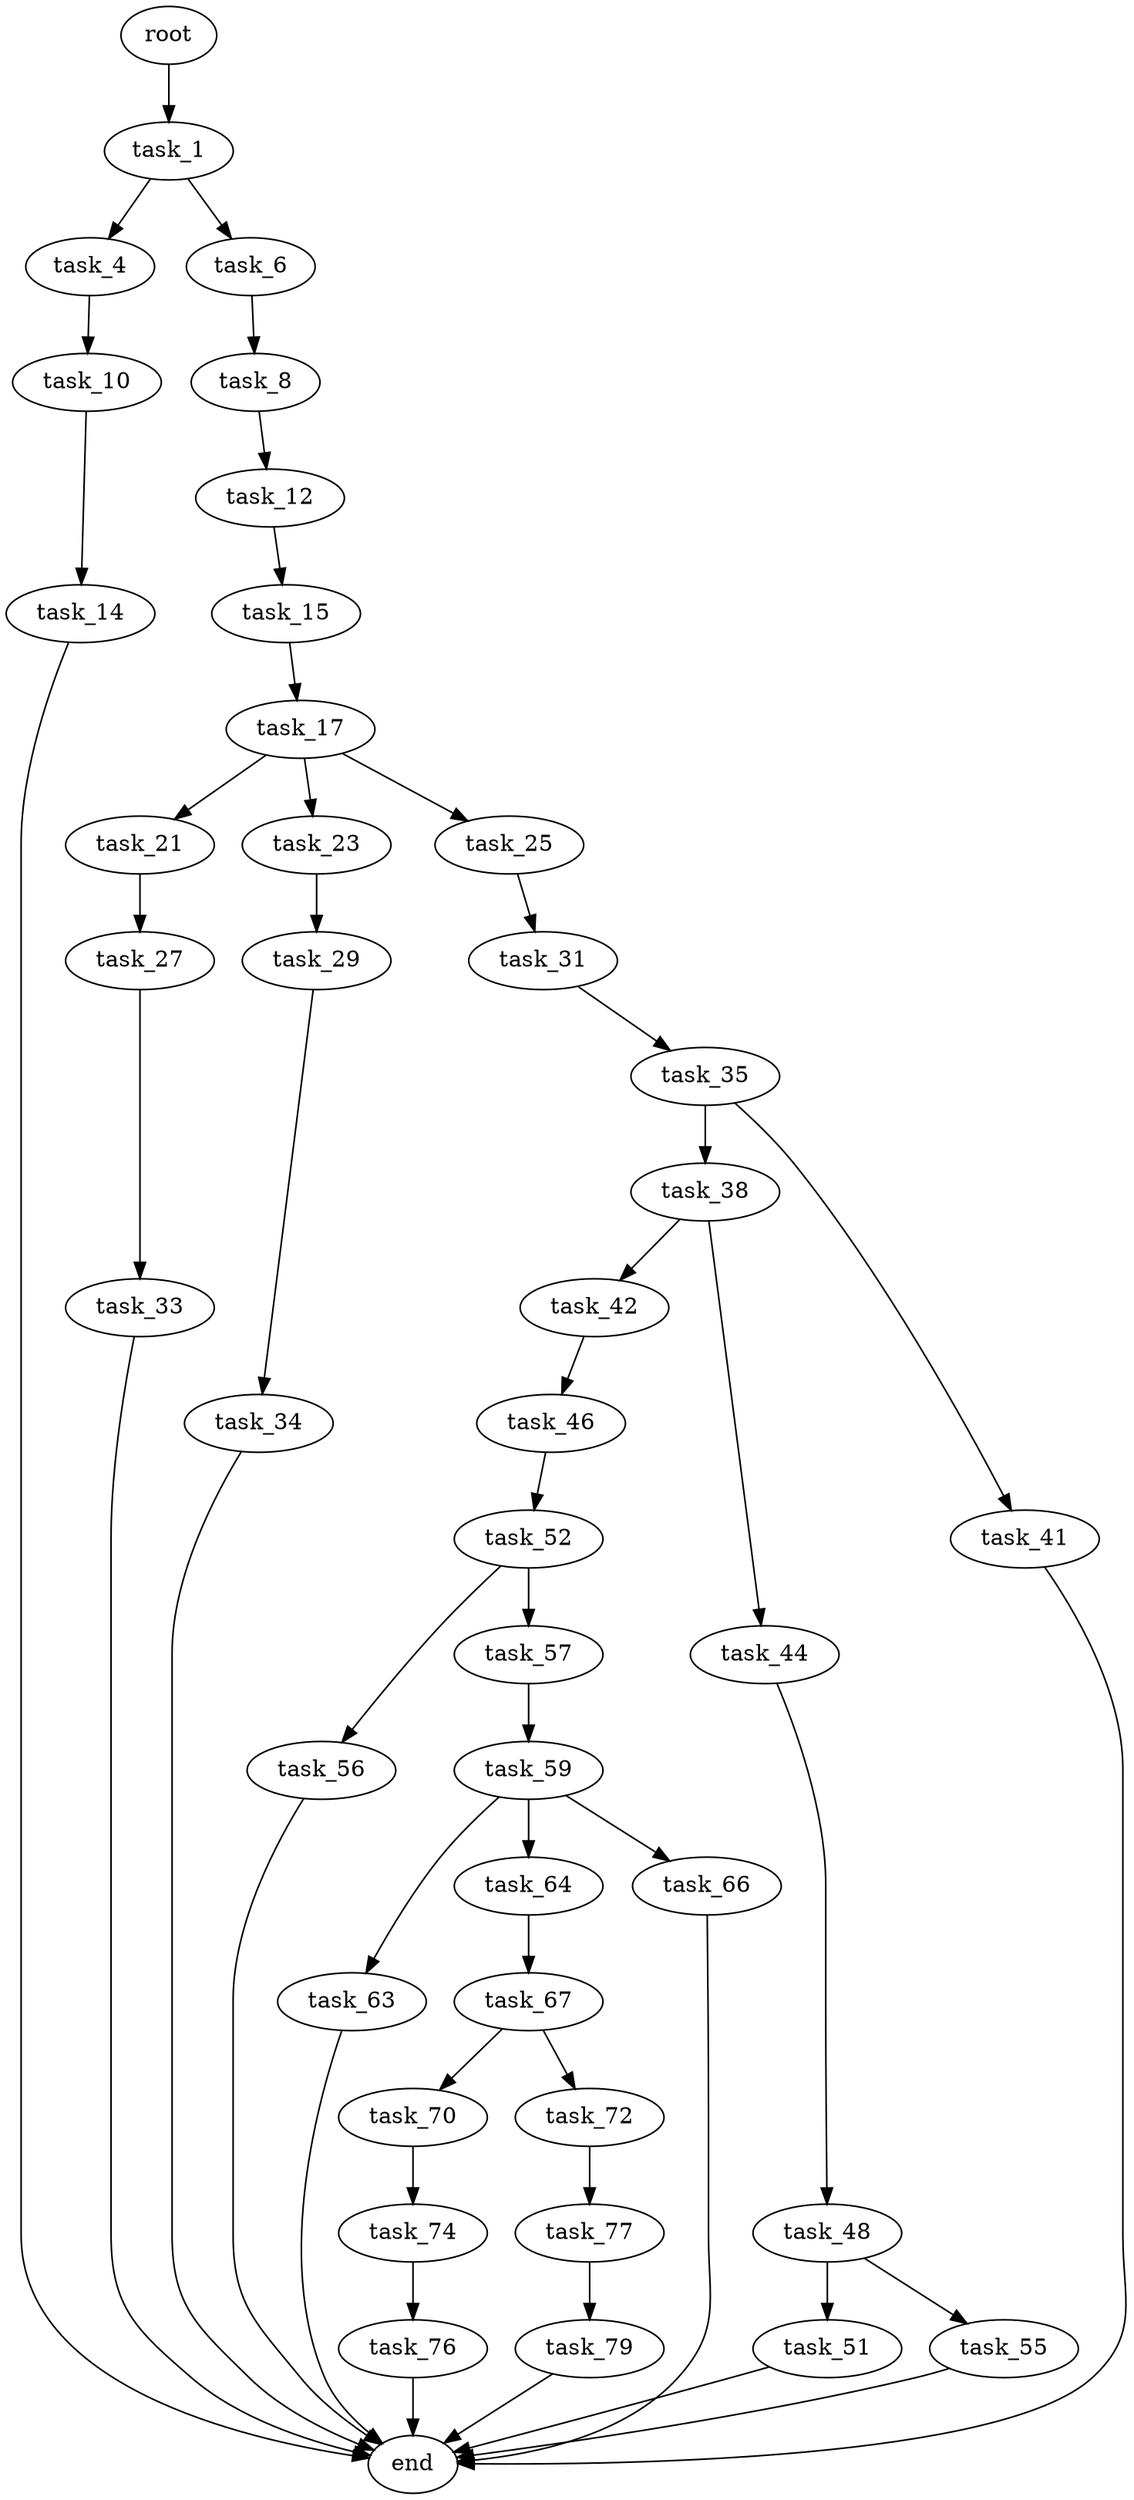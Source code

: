 digraph G {
  root [size="0.000000"];
  task_1 [size="28991029248.000000"];
  task_4 [size="231928233984.000000"];
  task_6 [size="231928233984.000000"];
  task_10 [size="86204619084.000000"];
  task_8 [size="540273572093.000000"];
  task_12 [size="487288478.000000"];
  task_14 [size="34021355050.000000"];
  task_15 [size="8589934592.000000"];
  end [size="0.000000"];
  task_17 [size="231928233984.000000"];
  task_21 [size="68719476736.000000"];
  task_23 [size="10604564049.000000"];
  task_25 [size="87897147852.000000"];
  task_27 [size="8155926578.000000"];
  task_29 [size="500342170005.000000"];
  task_31 [size="19389432598.000000"];
  task_33 [size="28991029248.000000"];
  task_34 [size="4253098156.000000"];
  task_35 [size="18859357278.000000"];
  task_38 [size="1056679983416.000000"];
  task_41 [size="115087484424.000000"];
  task_42 [size="479419572448.000000"];
  task_44 [size="368293445632.000000"];
  task_46 [size="191940810210.000000"];
  task_48 [size="11172399386.000000"];
  task_52 [size="231928233984.000000"];
  task_51 [size="222165421292.000000"];
  task_55 [size="368293445632.000000"];
  task_56 [size="48742442838.000000"];
  task_57 [size="549755813888.000000"];
  task_59 [size="5811202422.000000"];
  task_63 [size="17960586855.000000"];
  task_64 [size="1073741824000.000000"];
  task_66 [size="28991029248.000000"];
  task_67 [size="28991029248.000000"];
  task_70 [size="216896053655.000000"];
  task_72 [size="28991029248.000000"];
  task_74 [size="5196736958.000000"];
  task_77 [size="1073741824000.000000"];
  task_76 [size="1073741824000.000000"];
  task_79 [size="236503509585.000000"];

  root -> task_1 [size="1.000000"];
  task_1 -> task_4 [size="75497472.000000"];
  task_1 -> task_6 [size="75497472.000000"];
  task_4 -> task_10 [size="301989888.000000"];
  task_6 -> task_8 [size="301989888.000000"];
  task_10 -> task_14 [size="134217728.000000"];
  task_8 -> task_12 [size="838860800.000000"];
  task_12 -> task_15 [size="33554432.000000"];
  task_14 -> end [size="1.000000"];
  task_15 -> task_17 [size="33554432.000000"];
  task_17 -> task_21 [size="301989888.000000"];
  task_17 -> task_23 [size="301989888.000000"];
  task_17 -> task_25 [size="301989888.000000"];
  task_21 -> task_27 [size="134217728.000000"];
  task_23 -> task_29 [size="411041792.000000"];
  task_25 -> task_31 [size="134217728.000000"];
  task_27 -> task_33 [size="301989888.000000"];
  task_29 -> task_34 [size="679477248.000000"];
  task_31 -> task_35 [size="536870912.000000"];
  task_33 -> end [size="1.000000"];
  task_34 -> end [size="1.000000"];
  task_35 -> task_38 [size="411041792.000000"];
  task_35 -> task_41 [size="411041792.000000"];
  task_38 -> task_42 [size="679477248.000000"];
  task_38 -> task_44 [size="679477248.000000"];
  task_41 -> end [size="1.000000"];
  task_42 -> task_46 [size="411041792.000000"];
  task_44 -> task_48 [size="411041792.000000"];
  task_46 -> task_52 [size="209715200.000000"];
  task_48 -> task_51 [size="301989888.000000"];
  task_48 -> task_55 [size="301989888.000000"];
  task_52 -> task_56 [size="301989888.000000"];
  task_52 -> task_57 [size="301989888.000000"];
  task_51 -> end [size="1.000000"];
  task_55 -> end [size="1.000000"];
  task_56 -> end [size="1.000000"];
  task_57 -> task_59 [size="536870912.000000"];
  task_59 -> task_63 [size="536870912.000000"];
  task_59 -> task_64 [size="536870912.000000"];
  task_59 -> task_66 [size="536870912.000000"];
  task_63 -> end [size="1.000000"];
  task_64 -> task_67 [size="838860800.000000"];
  task_66 -> end [size="1.000000"];
  task_67 -> task_70 [size="75497472.000000"];
  task_67 -> task_72 [size="75497472.000000"];
  task_70 -> task_74 [size="838860800.000000"];
  task_72 -> task_77 [size="75497472.000000"];
  task_74 -> task_76 [size="209715200.000000"];
  task_77 -> task_79 [size="838860800.000000"];
  task_76 -> end [size="1.000000"];
  task_79 -> end [size="1.000000"];
}
